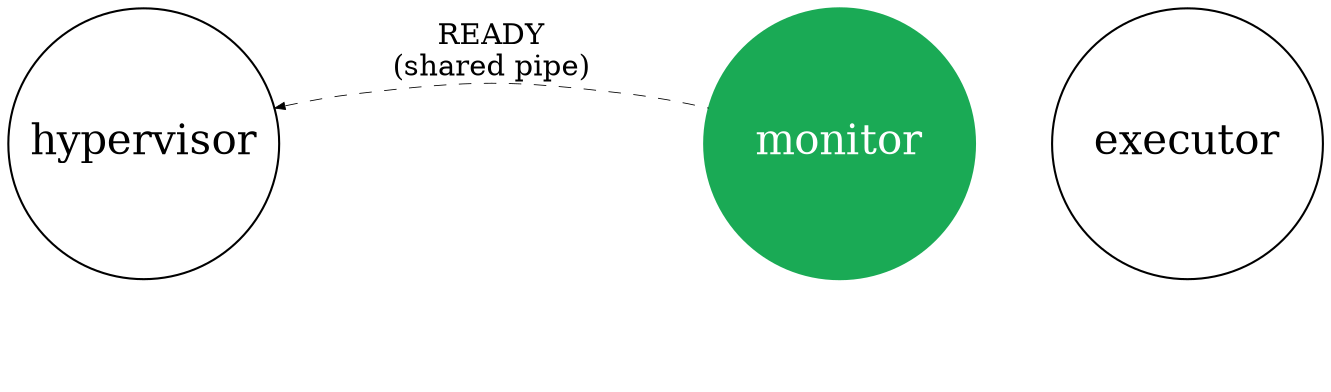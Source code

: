 digraph step {
    rankdir="LR";
    ranksep=0.5;

    node[fontsize=20, shape=circle, width=1.8];
    edge[penwidth=0.4, arrowsize=0.5];

    "hypervisor";
    "monitor" [color="#1aaa55", style=filled, fontcolor=white];
    "executor";

    "tmp"[style=invis];
    "hypervisor" -> "tmp" [style=invis];
    "tmp" -> "monitor" [style=invis];

    "monitor" -> "executor"[style=invis];

    "hypervisor" -> "monitor" [style=dashed, dir=back, label="READY\n(shared pipe)"];
}

